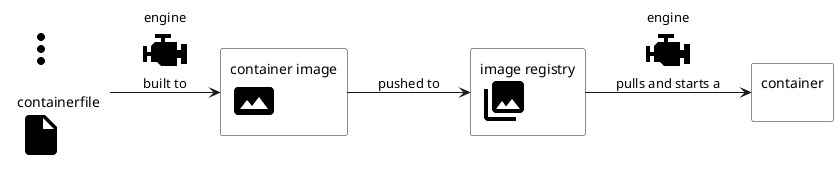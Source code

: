 @startuml
!include <material/dots_vertical>
!include <material/engine>
!include <material/file>
!include <material/image_area>
!include <material/image_multiple>

skinparam rectangle {
  BackgroundColor #ffffff
}

left to right direction

rectangle more #line:white [
  <$ma_dots_vertical>

  containerfile
  <$ma_file>
]

rectangle containerimage [
  container image
  <$ma_image_area>
]

rectangle registry [
  image registry
  <$ma_image_multiple>
]

rectangle container [
  container
  <$ma_play>
]

more --> containerimage: engine\n<$ma_engine>\nbuilt to

containerimage --> registry: pushed to

registry --> container: engine\n<$ma_engine>\npulls and starts a

@enduml